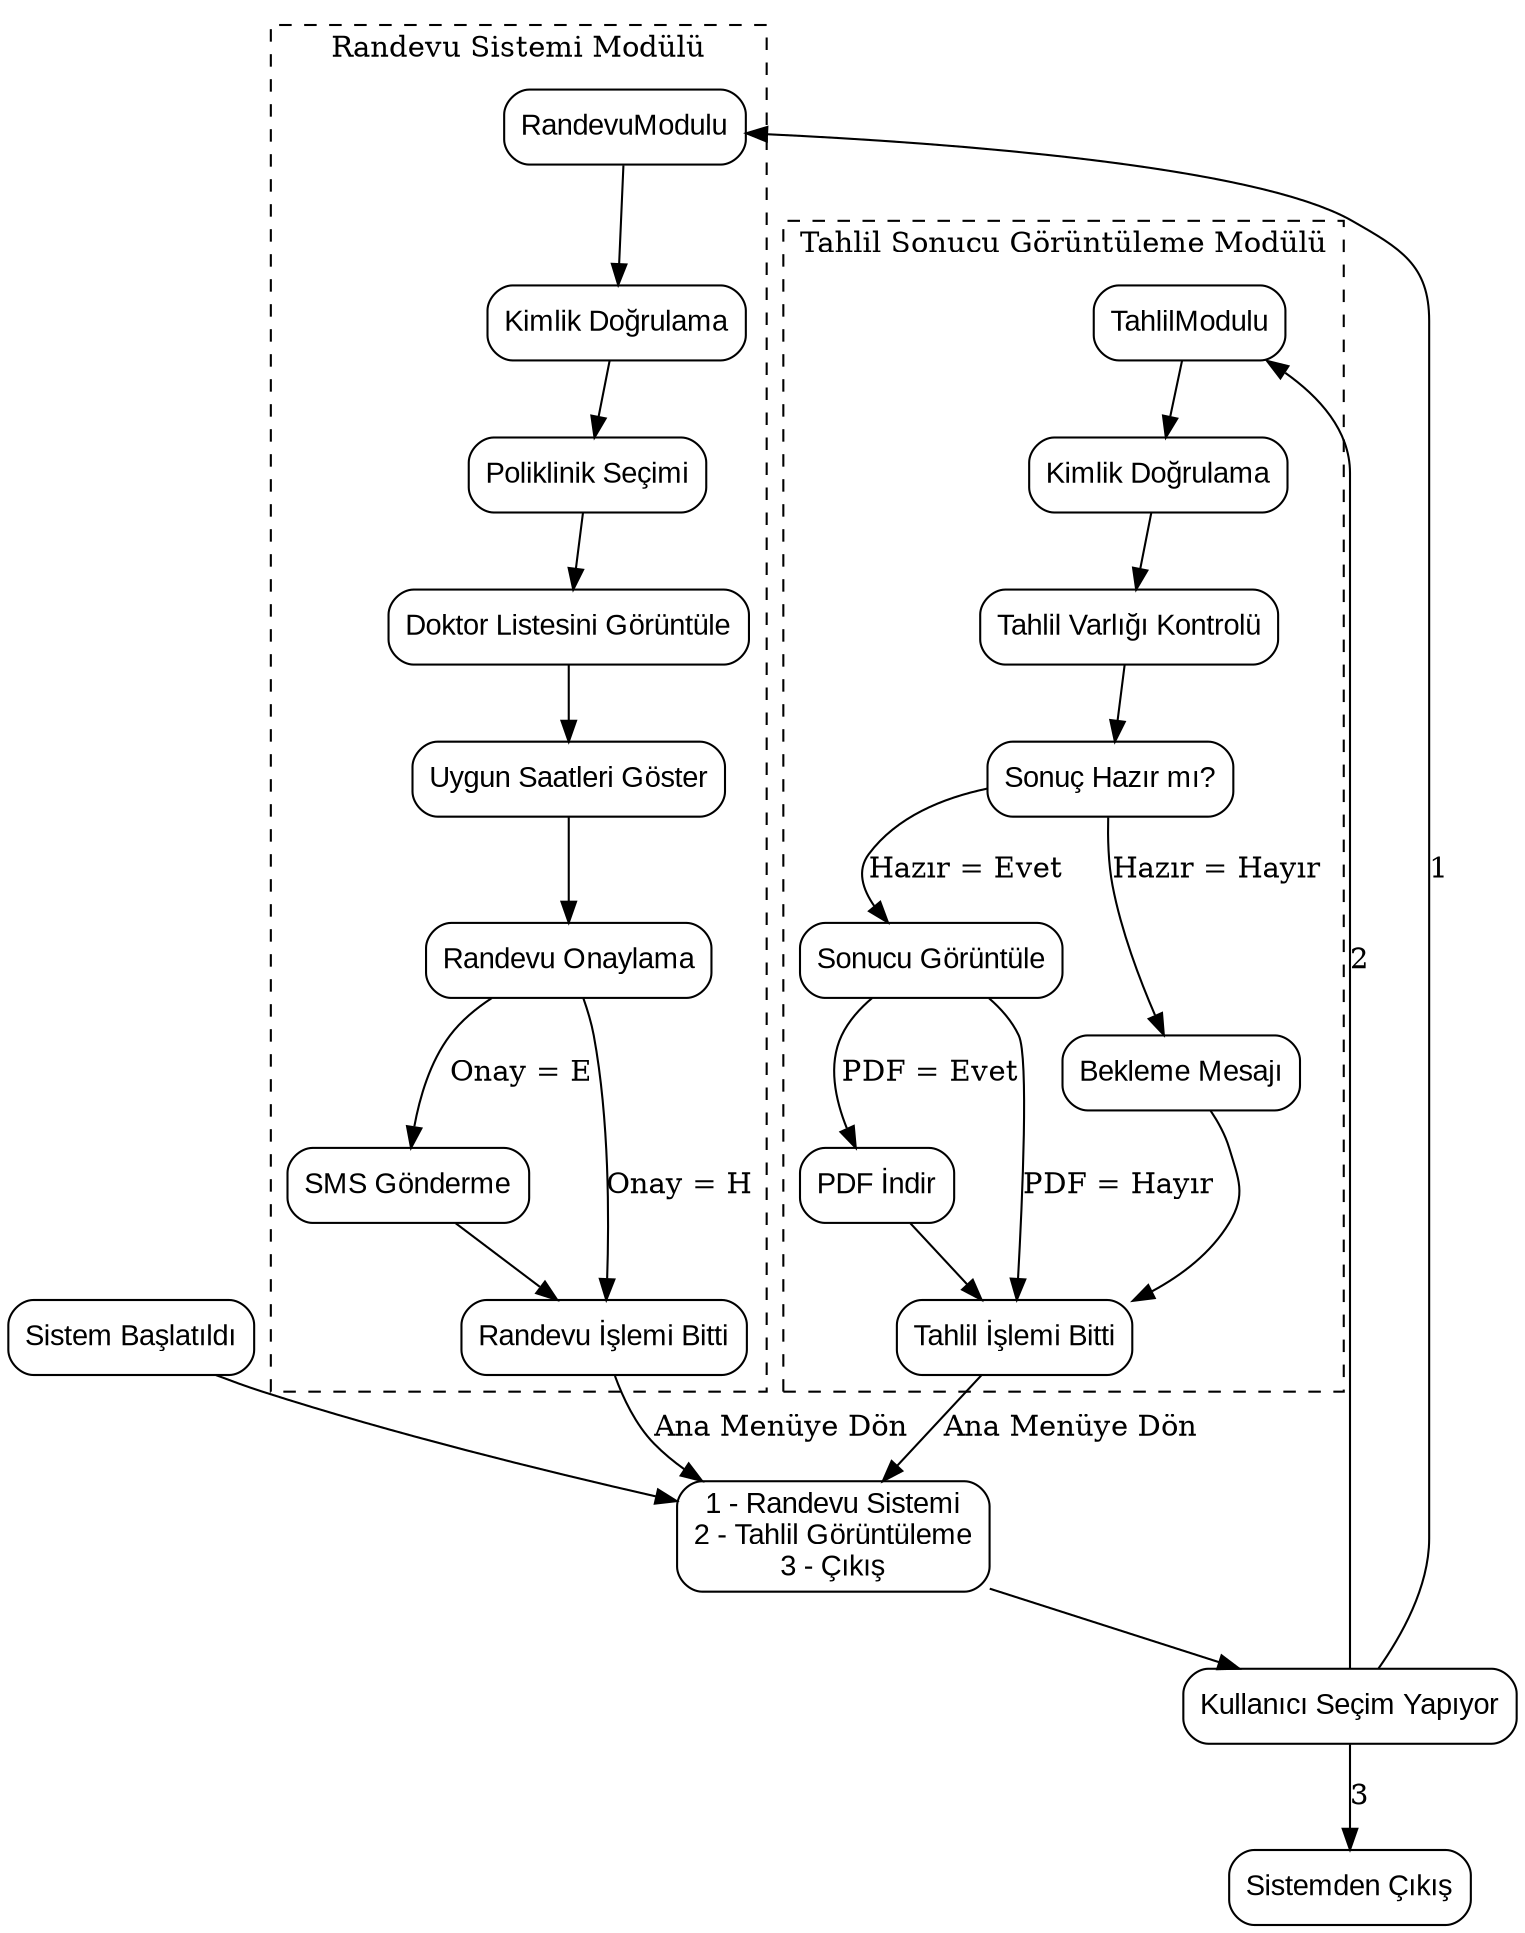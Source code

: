 digraph HastaneYonetimSistemi {

    rankdir=TB;
    node [shape=rectangle, style=rounded, fontname="Arial"];

    // Başlangıç ve ana menü
    Basla [label="Sistem Başlatıldı"];
    Menu [label="1 - Randevu Sistemi\n2 - Tahlil Görüntüleme\n3 - Çıkış"];
    Secim [label="Kullanıcı Seçim Yapıyor"];

    Basla -> Menu -> Secim;

    // Seçim dalları
    Secim -> RandevuModulu [label="1"];
    Secim -> TahlilModulu [label="2"];
    Secim -> Cikis [label="3"];

    // Randevu Modülü
    subgraph cluster_Randevu {
        label="Randevu Sistemi Modülü";
        style=dashed;

        R1 [label="Kimlik Doğrulama"];
        R2 [label="Poliklinik Seçimi"];
        R3 [label="Doktor Listesini Görüntüle"];
        R4 [label="Uygun Saatleri Göster"];
        R5 [label="Randevu Onaylama"];
        R6 [label="SMS Gönderme"];

        RandevuModulu -> R1 -> R2 -> R3 -> R4 -> R5;
        R5 -> R6 [label="Onay = E"];
        R5 -> RBitir [label="Onay = H"];
        R6 -> RBitir;
        RBitir [label="Randevu İşlemi Bitti"];
    }

    // Tahlil Modülü
    subgraph cluster_Tahlil {
        label="Tahlil Sonucu Görüntüleme Modülü";
        style=dashed;

        T1 [label="Kimlik Doğrulama"];
        T2 [label="Tahlil Varlığı Kontrolü"];
        T3 [label="Sonuç Hazır mı?"];
        T4 [label="Sonucu Görüntüle"];
        T5 [label="PDF İndir"];
        T6 [label="Bekleme Mesajı"];

        TahlilModulu -> T1 -> T2;
        T2 -> T3;
        T3 -> T4 [label="Hazır = Evet"];
        T3 -> T6 [label="Hazır = Hayır"];
        T4 -> T5 [label="PDF = Evet"];
        T4 -> TBitir [label="PDF = Hayır"];
        T5 -> TBitir;
        T6 -> TBitir;
        TBitir [label="Tahlil İşlemi Bitti"];
    }

    // Çıkış
    Cikis [label="Sistemden Çıkış"];
    RBitir -> Menu [label="Ana Menüye Dön"];
    TBitir -> Menu [label="Ana Menüye Dön"];
}
